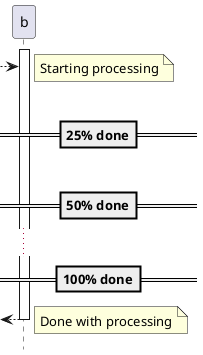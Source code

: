 @startuml
hide footbox

activate b
[--> b
note right: Starting processing

||25||
==25% done==

||25||
==50% done==

...
==100% done==

[<-- b
note right: Done with processing
deactivate b
@enduml
